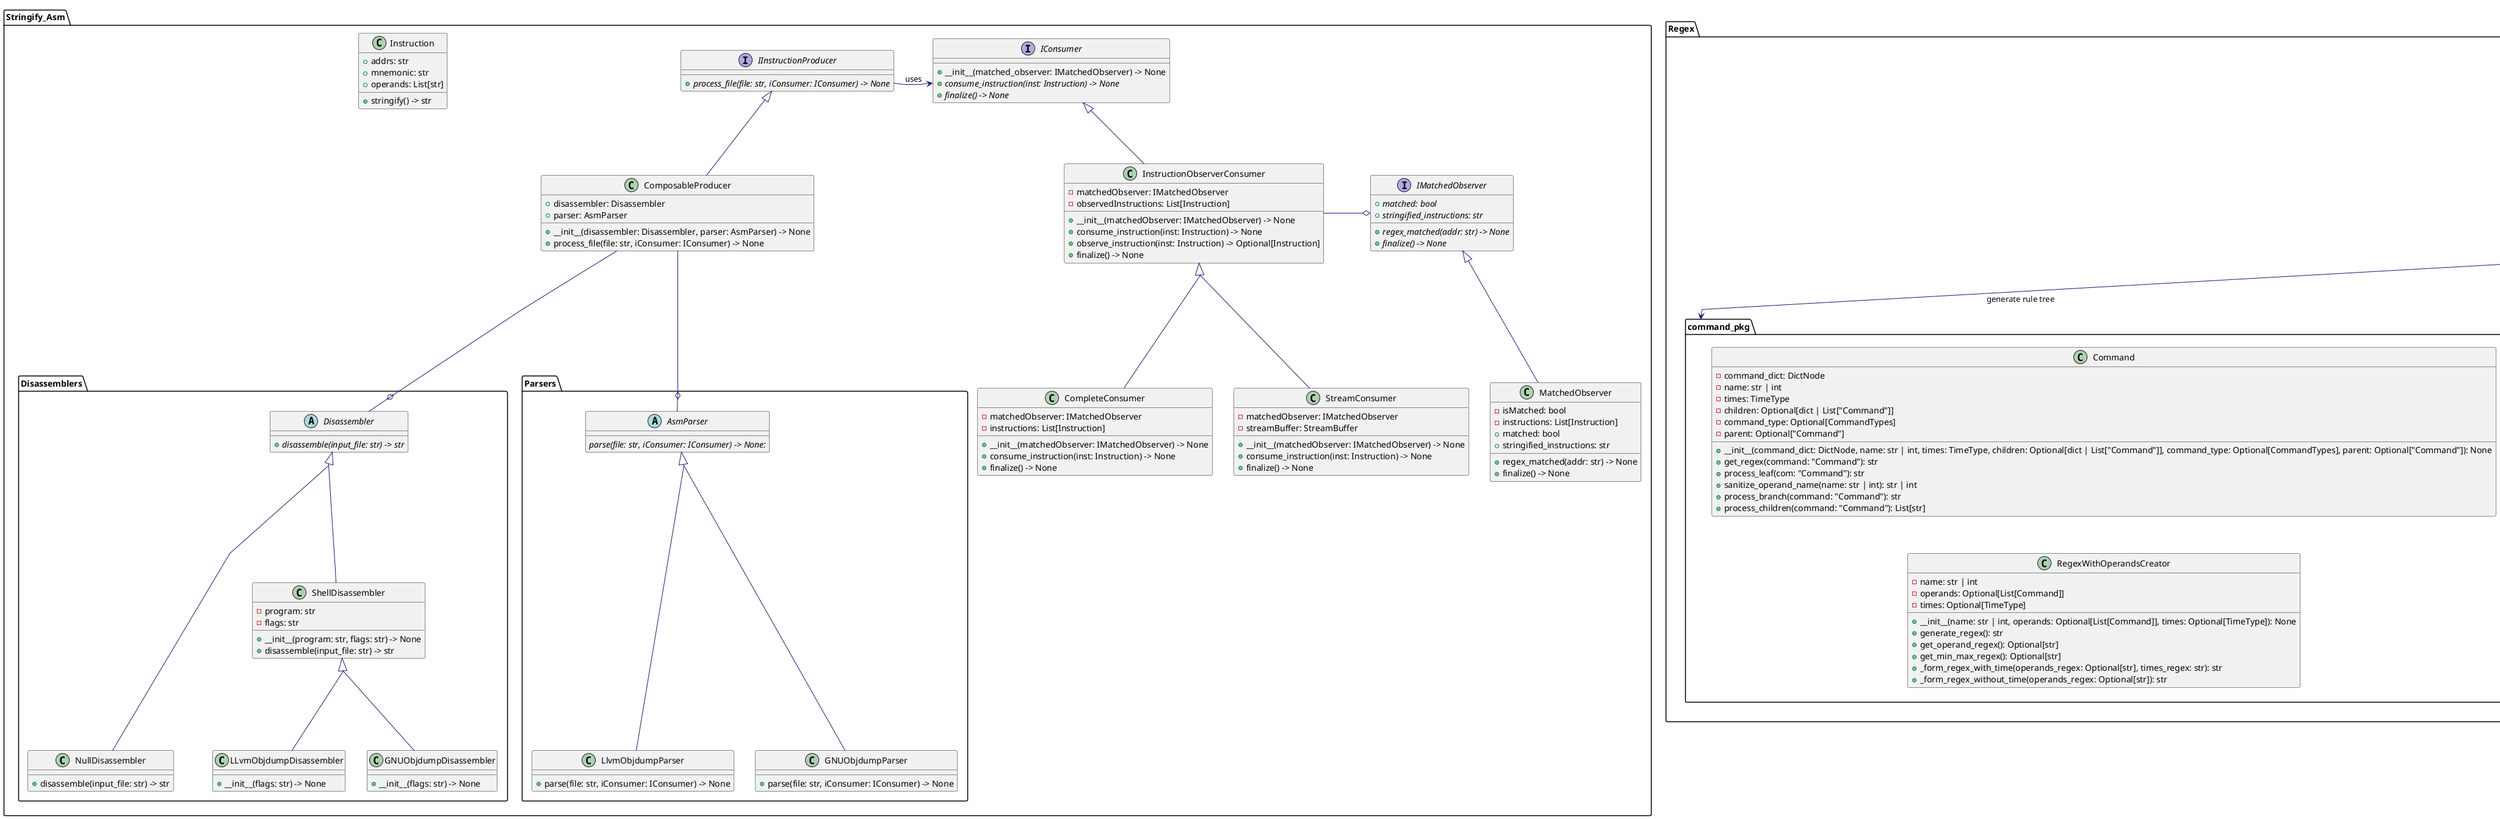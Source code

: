 @startuml diagram_class

skinparam linetype polyline
skinparam classFontName Helvetica
skinparam ClassFontSize 14
skinparam ArrowColor MidnightBlue
skinparam groupInheritance 2


skinparam class {

}

' PACKAGES AND ELEMENTS DEFINITIONS

package "Stringify_Asm" {

    class Instruction {
        + addrs: str
        + mnemonic: str
        + operands: List[str]
        + stringify() -> str
    }

    interface IInstructionProducer {
        {abstract} + process_file(file: str, iConsumer: IConsumer) -> None
    }


    class ComposableProducer {
        + disassembler: Disassembler
        + parser: AsmParser
        + __init__(disassembler: Disassembler, parser: AsmParser) -> None
        + process_file(file: str, iConsumer: IConsumer) -> None
    }

    package Disassemblers {

        abstract class Disassembler {
            {abstract} + disassemble(input_file: str) -> str
        }
        class ShellDisassembler {
            - program: str
            - flags: str
            + __init__(program: str, flags: str) -> None
            + disassemble(input_file: str) -> str
        }

        class GNUObjdumpDisassembler {
            + __init__(flags: str) -> None

        }

        class LLvmObjdumpDisassembler {
            + __init__(flags: str) -> None
        }

        class NullDisassembler {
            + disassemble(input_file: str) -> str
        }
    }




    package Parsers{
        abstract class AsmParser {
            {abstract} parse(file: str, iConsumer: IConsumer) -> None:

        }

        class LlvmObjdumpParser {
            + parse(file: str, iConsumer: IConsumer) -> None
        }


        class GNUObjdumpParser {
            + parse(file: str, iConsumer: IConsumer) -> None
        }

    }




    interface IMatchedObserver {
        {abstract} + matched: bool
        {abstract} + stringified_instructions: str
        {abstract} + regex_matched(addr: str) -> None
        {abstract} + finalize() -> None
    }

    interface IConsumer {
        + __init__(matched_observer: IMatchedObserver) -> None
        {abstract} + consume_instruction(inst: Instruction) -> None
        {abstract} + finalize() -> None
    }

    class InstructionObserverConsumer {
        - matchedObserver: IMatchedObserver
        - observedInstructions: List[Instruction]
        + __init__(matchedObserver: IMatchedObserver) -> None
        + consume_instruction(inst: Instruction) -> None
        + observe_instruction(inst: Instruction) -> Optional[Instruction]
        + finalize() -> None
    }

    class CompleteConsumer {
        - matchedObserver: IMatchedObserver
        - instructions: List[Instruction]
        + __init__(matchedObserver: IMatchedObserver) -> None
        + consume_instruction(inst: Instruction) -> None
        + finalize() -> None
    }

    class StreamConsumer {
        - matchedObserver: IMatchedObserver
        - streamBuffer: StreamBuffer
        + __init__(matchedObserver: IMatchedObserver) -> None
        + consume_instruction(inst: Instruction) -> None
        + finalize() -> None
    }

    class MatchedObserver {
        - isMatched: bool
        - instructions: List[Instruction]
        + regex_matched(addr: str) -> None
        + finalize() -> None
        + matched: bool
        + stringified_instructions: str
    }

}


package Regex {
    abstract class File2Regex {
        {abstract} load_file(file) : Any
        {abstract} produce_regex()
    }


    class Yaml2Regex {
        -loaded_file: Any
        +__init__(pattern_pathstr: str): None
        +load_file(file: str): Any
        -_generate_rule_tree(patterns: List[str]): Command
        +produce_regex(): str
        +get_pattern(): dict
    }

    package command_pkg {
        class Command {
            -command_dict: DictNode
            -name: str | int
            -times: TimeType
            -children: Optional[dict | List["Command"]]
            -command_type: Optional[CommandTypes]
            -parent: Optional["Command"]
            +__init__(command_dict: DictNode, name: str | int, times: TimeType, children: Optional[dict | List["Command"]], command_type: Optional[CommandTypes], parent: Optional["Command"]): None
            +get_regex(command: "Command"): str
            +process_leaf(com: "Command"): str
            +sanitize_operand_name(name: str | int): str | int
            +process_branch(command: "Command"): str
            +process_children(command: "Command"): List[str]
        }

        class BranchProcessor {
            +process_command(command_name: str | int, child_regexes: List[str], times_regex: Optional[str]): str
            +process_and(child_regexes: List[str], times_regex: Optional[str]): str
            +process_or(child_regexes: List[str], times_regex: Optional[str]): str
            +process_not(child_regexes: List[str], times_regex: Optional[str]): str
            +process_and_any_order(child_regexes: List[str], times_regex: Optional[str]): str
            +generate_any_order_permutation(child_regexes: List[str]): List[List[str]]
            +join_instructions(inst_list: List[str]): str
        }
        class RegexWithOperandsCreator {
            -name: str | int
            -operands: Optional[List[Command]]
            -times: Optional[TimeType]
            +__init__(name: str | int, operands: Optional[List[Command]], times: Optional[TimeType]): None
            +generate_regex(): str
            +get_operand_regex(): Optional[str]
            +get_min_max_regex(): Optional[str]
            +_form_regex_with_time(operands_regex: Optional[str], times_regex: str): str
            +_form_regex_without_time(operands_regex: Optional[str]): str
        }

    }


    package tree_builder_pkg {

        class CommandBuilderNoParents {
            -command: DictNode | str | int
            -name: str | int
            -times: TimeType
            -children: Optional[dict | List["Command"]]
            +__init__(command_dict: DictNode | str | int): None
            +_get_name(command_dict: DictNode): str
            +_get_times(command_dict: DictNode): TimeType
            +_get_children(name: str, command: DictNode): List[Command]
            +build(): Command
        }

        class CommandParentsBuilder {
            -command: Command
            +__init__(command: Command): None
            +set_parent(parent: Command, children: List[Command]): None
            +build(): None
        }

        class CommandsTypeBuilder {
            -command: Command
            +__init__(parent: Command): None
            +_get_type(): CommandTypes
            +set_type(): Command
            +any_ancestor_is_mnemonic(): bool
            +build(): None
        }
    }

    package macro_expander_pkg {
        class MacroExpander {
            +resolve_macros(macros: dict, pattern: dict): dict
        }
    }

}

package "Observers" {
        class TagOutofAddrsRangeJumps {
        - max_addr: str
        + __init__(max_addr: str) -> None
        + consume_instruction(inst: Instruction) -> None
        + deal_with_instruction_out_of_range(inst: Instruction) -> Instruction
    }

    class CheckAddrRangeJumpsNearBadInstruction {
        - livehood: int
        - current_instructions_index: int
        + __init__(distance: int) -> None
        + consume_instruction(inst: Instruction) -> None
        + tag_instruction(inst: Instruction) -> Instruction
    }

    class RemoveEmptyInstructions {
        + observe_instruction(inst: Instruction) -> Optional[Instruction]
    }
}


' RELATIONS

' Regex

File2Regex <|-- Yaml2Regex
Yaml2Regex --> macro_expander_pkg: check if there is any macro and do the expansion

' command_pkg
Yaml2Regex --> command_pkg: generate rule tree

' tree_builder_pkg
Yaml2Regex --> CommandBuilderNoParents
Yaml2Regex --> CommandParentsBuilder
Yaml2Regex --> CommandsTypeBuilder



' Stringify_Asm

' Use this hidden element to display producer at left and consumer at right
IConsumer -[hidden]> IInstructionProducer :uses
IInstructionProducer -right> IConsumer :uses

' Producer
IInstructionProducer <|-- ComposableProducer

AsmParser <|--- GNUObjdumpParser
AsmParser <|--- LlvmObjdumpParser

Disassembler <|-- ShellDisassembler
ShellDisassembler <|-- GNUObjdumpDisassembler
ShellDisassembler <|-- LLvmObjdumpDisassembler
Disassembler <|--- NullDisassembler

' Hidden arrow to draw the relation Disassembler -> NullDisassembler in the correct level
NullDisassembler -[hidden]> LLvmObjdumpDisassembler: uses


ComposableProducer --o Disassembler
ComposableProducer --o AsmParser


' Consumer
InstructionObserverConsumer -o IMatchedObserver
InstructionObserverConsumer <|-- CompleteConsumer
InstructionObserverConsumer <|-- StreamConsumer
IMatchedObserver <|-- MatchedObserver
IConsumer <|-- InstructionObserverConsumer




' Observers


@enduml
